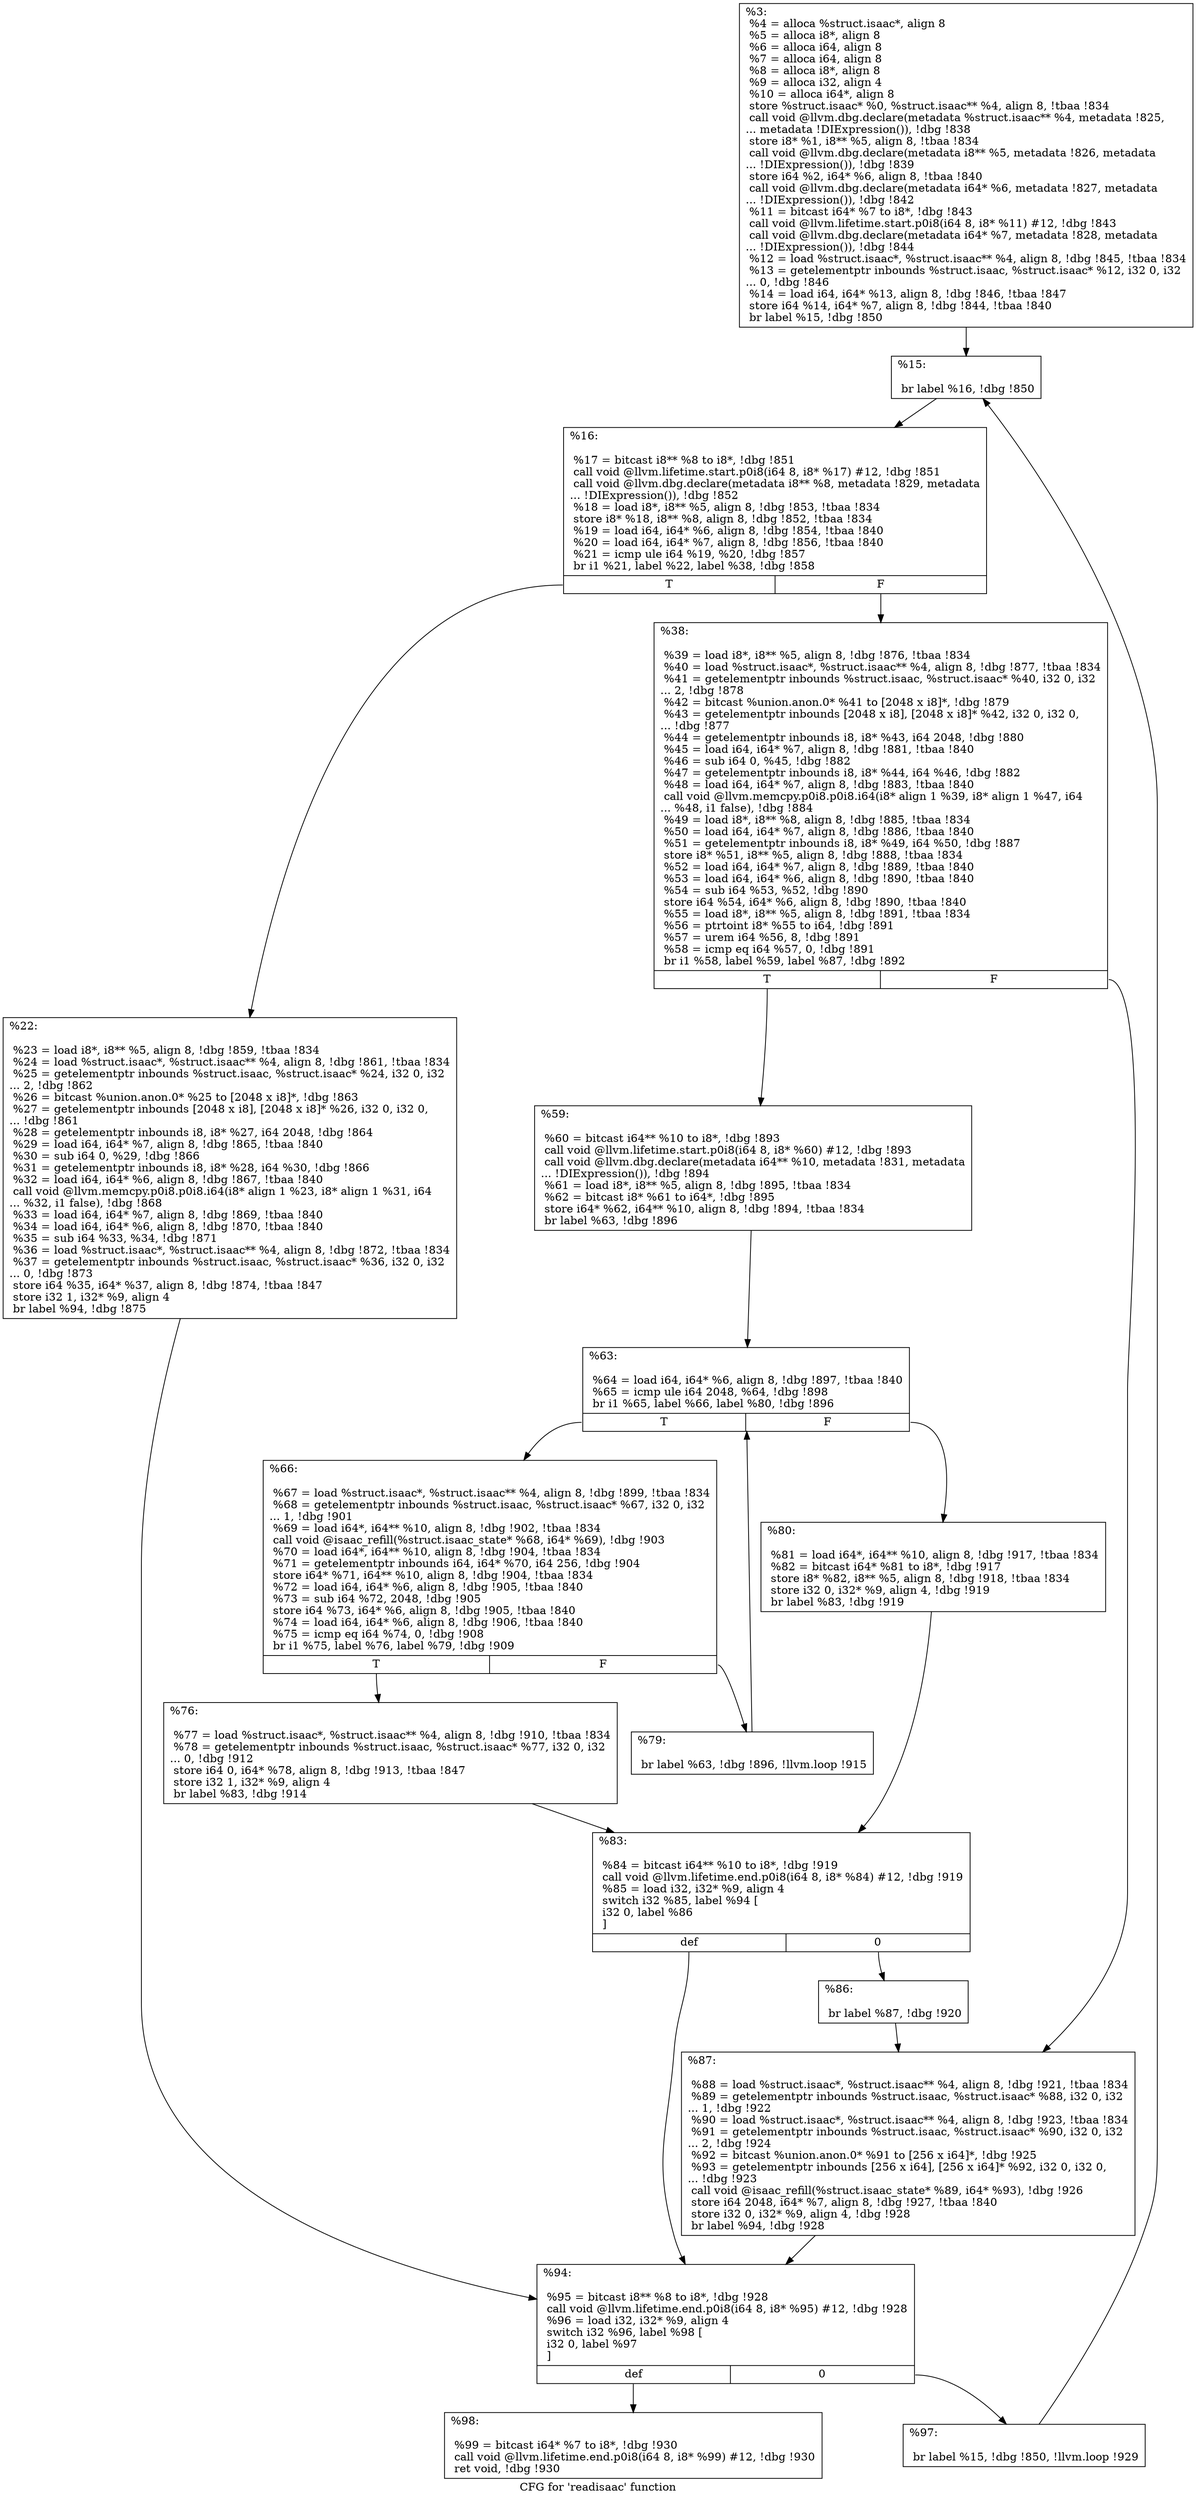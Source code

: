 digraph "CFG for 'readisaac' function" {
	label="CFG for 'readisaac' function";

	Node0x1441fe0 [shape=record,label="{%3:\l  %4 = alloca %struct.isaac*, align 8\l  %5 = alloca i8*, align 8\l  %6 = alloca i64, align 8\l  %7 = alloca i64, align 8\l  %8 = alloca i8*, align 8\l  %9 = alloca i32, align 4\l  %10 = alloca i64*, align 8\l  store %struct.isaac* %0, %struct.isaac** %4, align 8, !tbaa !834\l  call void @llvm.dbg.declare(metadata %struct.isaac** %4, metadata !825,\l... metadata !DIExpression()), !dbg !838\l  store i8* %1, i8** %5, align 8, !tbaa !834\l  call void @llvm.dbg.declare(metadata i8** %5, metadata !826, metadata\l... !DIExpression()), !dbg !839\l  store i64 %2, i64* %6, align 8, !tbaa !840\l  call void @llvm.dbg.declare(metadata i64* %6, metadata !827, metadata\l... !DIExpression()), !dbg !842\l  %11 = bitcast i64* %7 to i8*, !dbg !843\l  call void @llvm.lifetime.start.p0i8(i64 8, i8* %11) #12, !dbg !843\l  call void @llvm.dbg.declare(metadata i64* %7, metadata !828, metadata\l... !DIExpression()), !dbg !844\l  %12 = load %struct.isaac*, %struct.isaac** %4, align 8, !dbg !845, !tbaa !834\l  %13 = getelementptr inbounds %struct.isaac, %struct.isaac* %12, i32 0, i32\l... 0, !dbg !846\l  %14 = load i64, i64* %13, align 8, !dbg !846, !tbaa !847\l  store i64 %14, i64* %7, align 8, !dbg !844, !tbaa !840\l  br label %15, !dbg !850\l}"];
	Node0x1441fe0 -> Node0x1442140;
	Node0x1442140 [shape=record,label="{%15:\l\l  br label %16, !dbg !850\l}"];
	Node0x1442140 -> Node0x1442190;
	Node0x1442190 [shape=record,label="{%16:\l\l  %17 = bitcast i8** %8 to i8*, !dbg !851\l  call void @llvm.lifetime.start.p0i8(i64 8, i8* %17) #12, !dbg !851\l  call void @llvm.dbg.declare(metadata i8** %8, metadata !829, metadata\l... !DIExpression()), !dbg !852\l  %18 = load i8*, i8** %5, align 8, !dbg !853, !tbaa !834\l  store i8* %18, i8** %8, align 8, !dbg !852, !tbaa !834\l  %19 = load i64, i64* %6, align 8, !dbg !854, !tbaa !840\l  %20 = load i64, i64* %7, align 8, !dbg !856, !tbaa !840\l  %21 = icmp ule i64 %19, %20, !dbg !857\l  br i1 %21, label %22, label %38, !dbg !858\l|{<s0>T|<s1>F}}"];
	Node0x1442190:s0 -> Node0x14421e0;
	Node0x1442190:s1 -> Node0x1442230;
	Node0x14421e0 [shape=record,label="{%22:\l\l  %23 = load i8*, i8** %5, align 8, !dbg !859, !tbaa !834\l  %24 = load %struct.isaac*, %struct.isaac** %4, align 8, !dbg !861, !tbaa !834\l  %25 = getelementptr inbounds %struct.isaac, %struct.isaac* %24, i32 0, i32\l... 2, !dbg !862\l  %26 = bitcast %union.anon.0* %25 to [2048 x i8]*, !dbg !863\l  %27 = getelementptr inbounds [2048 x i8], [2048 x i8]* %26, i32 0, i32 0,\l... !dbg !861\l  %28 = getelementptr inbounds i8, i8* %27, i64 2048, !dbg !864\l  %29 = load i64, i64* %7, align 8, !dbg !865, !tbaa !840\l  %30 = sub i64 0, %29, !dbg !866\l  %31 = getelementptr inbounds i8, i8* %28, i64 %30, !dbg !866\l  %32 = load i64, i64* %6, align 8, !dbg !867, !tbaa !840\l  call void @llvm.memcpy.p0i8.p0i8.i64(i8* align 1 %23, i8* align 1 %31, i64\l... %32, i1 false), !dbg !868\l  %33 = load i64, i64* %7, align 8, !dbg !869, !tbaa !840\l  %34 = load i64, i64* %6, align 8, !dbg !870, !tbaa !840\l  %35 = sub i64 %33, %34, !dbg !871\l  %36 = load %struct.isaac*, %struct.isaac** %4, align 8, !dbg !872, !tbaa !834\l  %37 = getelementptr inbounds %struct.isaac, %struct.isaac* %36, i32 0, i32\l... 0, !dbg !873\l  store i64 %35, i64* %37, align 8, !dbg !874, !tbaa !847\l  store i32 1, i32* %9, align 4\l  br label %94, !dbg !875\l}"];
	Node0x14421e0 -> Node0x1442550;
	Node0x1442230 [shape=record,label="{%38:\l\l  %39 = load i8*, i8** %5, align 8, !dbg !876, !tbaa !834\l  %40 = load %struct.isaac*, %struct.isaac** %4, align 8, !dbg !877, !tbaa !834\l  %41 = getelementptr inbounds %struct.isaac, %struct.isaac* %40, i32 0, i32\l... 2, !dbg !878\l  %42 = bitcast %union.anon.0* %41 to [2048 x i8]*, !dbg !879\l  %43 = getelementptr inbounds [2048 x i8], [2048 x i8]* %42, i32 0, i32 0,\l... !dbg !877\l  %44 = getelementptr inbounds i8, i8* %43, i64 2048, !dbg !880\l  %45 = load i64, i64* %7, align 8, !dbg !881, !tbaa !840\l  %46 = sub i64 0, %45, !dbg !882\l  %47 = getelementptr inbounds i8, i8* %44, i64 %46, !dbg !882\l  %48 = load i64, i64* %7, align 8, !dbg !883, !tbaa !840\l  call void @llvm.memcpy.p0i8.p0i8.i64(i8* align 1 %39, i8* align 1 %47, i64\l... %48, i1 false), !dbg !884\l  %49 = load i8*, i8** %8, align 8, !dbg !885, !tbaa !834\l  %50 = load i64, i64* %7, align 8, !dbg !886, !tbaa !840\l  %51 = getelementptr inbounds i8, i8* %49, i64 %50, !dbg !887\l  store i8* %51, i8** %5, align 8, !dbg !888, !tbaa !834\l  %52 = load i64, i64* %7, align 8, !dbg !889, !tbaa !840\l  %53 = load i64, i64* %6, align 8, !dbg !890, !tbaa !840\l  %54 = sub i64 %53, %52, !dbg !890\l  store i64 %54, i64* %6, align 8, !dbg !890, !tbaa !840\l  %55 = load i8*, i8** %5, align 8, !dbg !891, !tbaa !834\l  %56 = ptrtoint i8* %55 to i64, !dbg !891\l  %57 = urem i64 %56, 8, !dbg !891\l  %58 = icmp eq i64 %57, 0, !dbg !891\l  br i1 %58, label %59, label %87, !dbg !892\l|{<s0>T|<s1>F}}"];
	Node0x1442230:s0 -> Node0x1442280;
	Node0x1442230:s1 -> Node0x1442500;
	Node0x1442280 [shape=record,label="{%59:\l\l  %60 = bitcast i64** %10 to i8*, !dbg !893\l  call void @llvm.lifetime.start.p0i8(i64 8, i8* %60) #12, !dbg !893\l  call void @llvm.dbg.declare(metadata i64** %10, metadata !831, metadata\l... !DIExpression()), !dbg !894\l  %61 = load i8*, i8** %5, align 8, !dbg !895, !tbaa !834\l  %62 = bitcast i8* %61 to i64*, !dbg !895\l  store i64* %62, i64** %10, align 8, !dbg !894, !tbaa !834\l  br label %63, !dbg !896\l}"];
	Node0x1442280 -> Node0x14422d0;
	Node0x14422d0 [shape=record,label="{%63:\l\l  %64 = load i64, i64* %6, align 8, !dbg !897, !tbaa !840\l  %65 = icmp ule i64 2048, %64, !dbg !898\l  br i1 %65, label %66, label %80, !dbg !896\l|{<s0>T|<s1>F}}"];
	Node0x14422d0:s0 -> Node0x1442320;
	Node0x14422d0:s1 -> Node0x1442410;
	Node0x1442320 [shape=record,label="{%66:\l\l  %67 = load %struct.isaac*, %struct.isaac** %4, align 8, !dbg !899, !tbaa !834\l  %68 = getelementptr inbounds %struct.isaac, %struct.isaac* %67, i32 0, i32\l... 1, !dbg !901\l  %69 = load i64*, i64** %10, align 8, !dbg !902, !tbaa !834\l  call void @isaac_refill(%struct.isaac_state* %68, i64* %69), !dbg !903\l  %70 = load i64*, i64** %10, align 8, !dbg !904, !tbaa !834\l  %71 = getelementptr inbounds i64, i64* %70, i64 256, !dbg !904\l  store i64* %71, i64** %10, align 8, !dbg !904, !tbaa !834\l  %72 = load i64, i64* %6, align 8, !dbg !905, !tbaa !840\l  %73 = sub i64 %72, 2048, !dbg !905\l  store i64 %73, i64* %6, align 8, !dbg !905, !tbaa !840\l  %74 = load i64, i64* %6, align 8, !dbg !906, !tbaa !840\l  %75 = icmp eq i64 %74, 0, !dbg !908\l  br i1 %75, label %76, label %79, !dbg !909\l|{<s0>T|<s1>F}}"];
	Node0x1442320:s0 -> Node0x1442370;
	Node0x1442320:s1 -> Node0x14423c0;
	Node0x1442370 [shape=record,label="{%76:\l\l  %77 = load %struct.isaac*, %struct.isaac** %4, align 8, !dbg !910, !tbaa !834\l  %78 = getelementptr inbounds %struct.isaac, %struct.isaac* %77, i32 0, i32\l... 0, !dbg !912\l  store i64 0, i64* %78, align 8, !dbg !913, !tbaa !847\l  store i32 1, i32* %9, align 4\l  br label %83, !dbg !914\l}"];
	Node0x1442370 -> Node0x1442460;
	Node0x14423c0 [shape=record,label="{%79:\l\l  br label %63, !dbg !896, !llvm.loop !915\l}"];
	Node0x14423c0 -> Node0x14422d0;
	Node0x1442410 [shape=record,label="{%80:\l\l  %81 = load i64*, i64** %10, align 8, !dbg !917, !tbaa !834\l  %82 = bitcast i64* %81 to i8*, !dbg !917\l  store i8* %82, i8** %5, align 8, !dbg !918, !tbaa !834\l  store i32 0, i32* %9, align 4, !dbg !919\l  br label %83, !dbg !919\l}"];
	Node0x1442410 -> Node0x1442460;
	Node0x1442460 [shape=record,label="{%83:\l\l  %84 = bitcast i64** %10 to i8*, !dbg !919\l  call void @llvm.lifetime.end.p0i8(i64 8, i8* %84) #12, !dbg !919\l  %85 = load i32, i32* %9, align 4\l  switch i32 %85, label %94 [\l    i32 0, label %86\l  ]\l|{<s0>def|<s1>0}}"];
	Node0x1442460:s0 -> Node0x1442550;
	Node0x1442460:s1 -> Node0x14424b0;
	Node0x14424b0 [shape=record,label="{%86:\l\l  br label %87, !dbg !920\l}"];
	Node0x14424b0 -> Node0x1442500;
	Node0x1442500 [shape=record,label="{%87:\l\l  %88 = load %struct.isaac*, %struct.isaac** %4, align 8, !dbg !921, !tbaa !834\l  %89 = getelementptr inbounds %struct.isaac, %struct.isaac* %88, i32 0, i32\l... 1, !dbg !922\l  %90 = load %struct.isaac*, %struct.isaac** %4, align 8, !dbg !923, !tbaa !834\l  %91 = getelementptr inbounds %struct.isaac, %struct.isaac* %90, i32 0, i32\l... 2, !dbg !924\l  %92 = bitcast %union.anon.0* %91 to [256 x i64]*, !dbg !925\l  %93 = getelementptr inbounds [256 x i64], [256 x i64]* %92, i32 0, i32 0,\l... !dbg !923\l  call void @isaac_refill(%struct.isaac_state* %89, i64* %93), !dbg !926\l  store i64 2048, i64* %7, align 8, !dbg !927, !tbaa !840\l  store i32 0, i32* %9, align 4, !dbg !928\l  br label %94, !dbg !928\l}"];
	Node0x1442500 -> Node0x1442550;
	Node0x1442550 [shape=record,label="{%94:\l\l  %95 = bitcast i8** %8 to i8*, !dbg !928\l  call void @llvm.lifetime.end.p0i8(i64 8, i8* %95) #12, !dbg !928\l  %96 = load i32, i32* %9, align 4\l  switch i32 %96, label %98 [\l    i32 0, label %97\l  ]\l|{<s0>def|<s1>0}}"];
	Node0x1442550:s0 -> Node0x14425f0;
	Node0x1442550:s1 -> Node0x14425a0;
	Node0x14425a0 [shape=record,label="{%97:\l\l  br label %15, !dbg !850, !llvm.loop !929\l}"];
	Node0x14425a0 -> Node0x1442140;
	Node0x14425f0 [shape=record,label="{%98:\l\l  %99 = bitcast i64* %7 to i8*, !dbg !930\l  call void @llvm.lifetime.end.p0i8(i64 8, i8* %99) #12, !dbg !930\l  ret void, !dbg !930\l}"];
}
